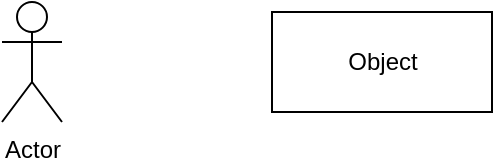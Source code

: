 <mxfile version="15.4.1" type="github">
  <diagram id="x2OnH4yaNspLiFPI2viS" name="Page-1">
    <mxGraphModel dx="910" dy="495" grid="1" gridSize="10" guides="1" tooltips="1" connect="1" arrows="1" fold="1" page="1" pageScale="1" pageWidth="827" pageHeight="1169" math="0" shadow="0">
      <root>
        <mxCell id="0" />
        <mxCell id="1" parent="0" />
        <mxCell id="QAJxTiEdz3j_jY4yzLuw-1" value="Actor" style="shape=umlActor;verticalLabelPosition=bottom;verticalAlign=top;html=1;outlineConnect=0;" vertex="1" parent="1">
          <mxGeometry x="265" y="250" width="30" height="60" as="geometry" />
        </mxCell>
        <mxCell id="QAJxTiEdz3j_jY4yzLuw-2" value="Object" style="html=1;" vertex="1" parent="1">
          <mxGeometry x="400" y="255" width="110" height="50" as="geometry" />
        </mxCell>
      </root>
    </mxGraphModel>
  </diagram>
</mxfile>
